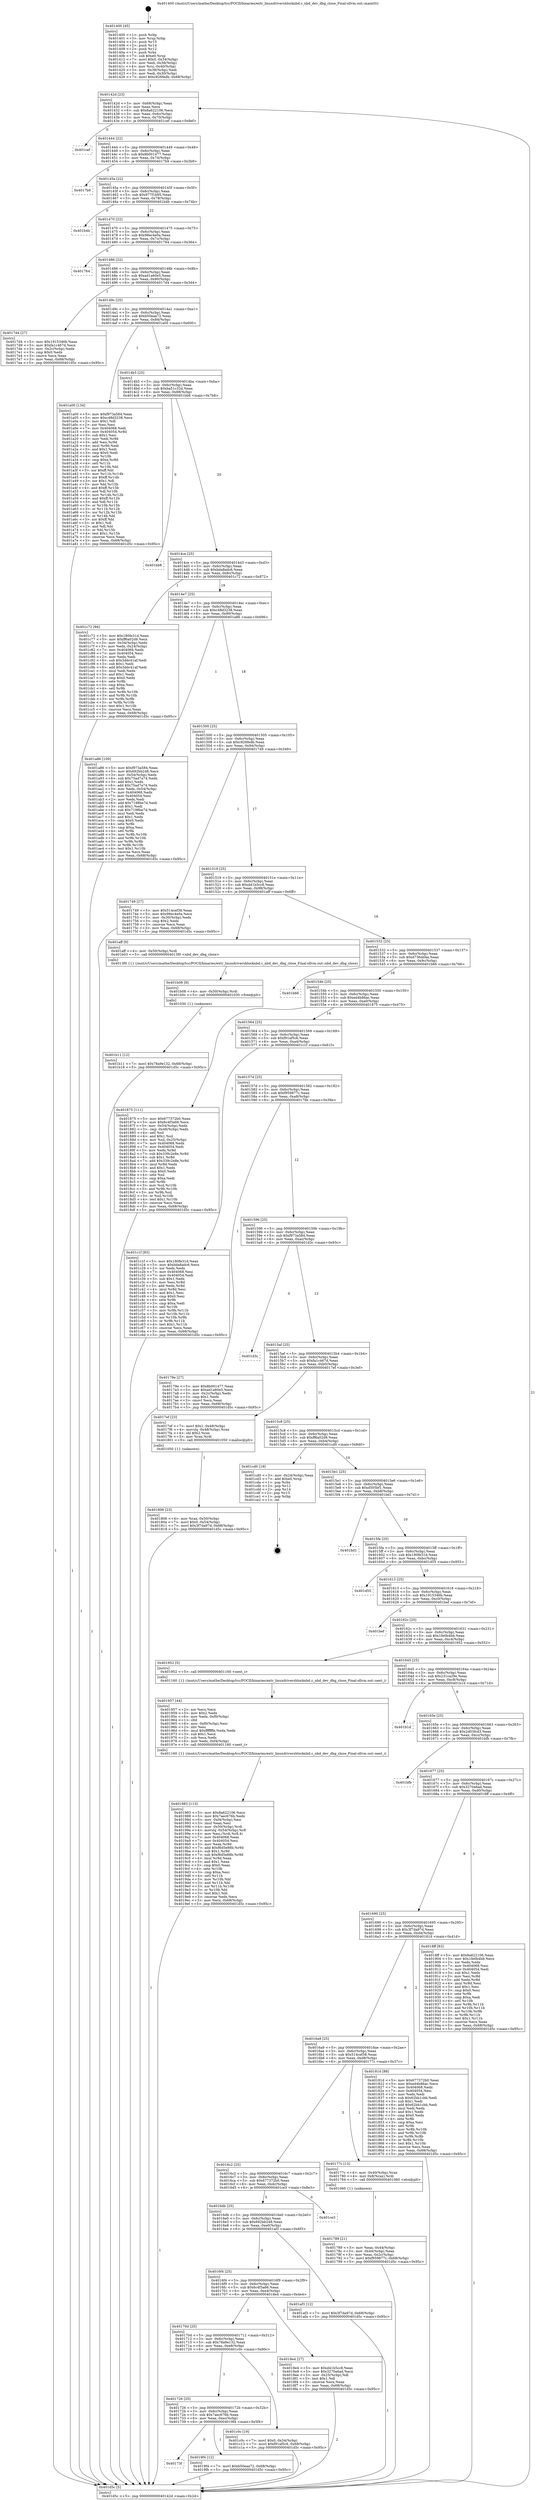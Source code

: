 digraph "0x401400" {
  label = "0x401400 (/mnt/c/Users/mathe/Desktop/tcc/POCII/binaries/extr_linuxdriversblocknbd.c_nbd_dev_dbg_close_Final-ollvm.out::main(0))"
  labelloc = "t"
  node[shape=record]

  Entry [label="",width=0.3,height=0.3,shape=circle,fillcolor=black,style=filled]
  "0x40142d" [label="{
     0x40142d [23]\l
     | [instrs]\l
     &nbsp;&nbsp;0x40142d \<+3\>: mov -0x68(%rbp),%eax\l
     &nbsp;&nbsp;0x401430 \<+2\>: mov %eax,%ecx\l
     &nbsp;&nbsp;0x401432 \<+6\>: sub $0x8a622106,%ecx\l
     &nbsp;&nbsp;0x401438 \<+3\>: mov %eax,-0x6c(%rbp)\l
     &nbsp;&nbsp;0x40143b \<+3\>: mov %ecx,-0x70(%rbp)\l
     &nbsp;&nbsp;0x40143e \<+6\>: je 0000000000401cef \<main+0x8ef\>\l
  }"]
  "0x401cef" [label="{
     0x401cef\l
  }", style=dashed]
  "0x401444" [label="{
     0x401444 [22]\l
     | [instrs]\l
     &nbsp;&nbsp;0x401444 \<+5\>: jmp 0000000000401449 \<main+0x49\>\l
     &nbsp;&nbsp;0x401449 \<+3\>: mov -0x6c(%rbp),%eax\l
     &nbsp;&nbsp;0x40144c \<+5\>: sub $0x8b001477,%eax\l
     &nbsp;&nbsp;0x401451 \<+3\>: mov %eax,-0x74(%rbp)\l
     &nbsp;&nbsp;0x401454 \<+6\>: je 00000000004017b9 \<main+0x3b9\>\l
  }"]
  Exit [label="",width=0.3,height=0.3,shape=circle,fillcolor=black,style=filled,peripheries=2]
  "0x4017b9" [label="{
     0x4017b9\l
  }", style=dashed]
  "0x40145a" [label="{
     0x40145a [22]\l
     | [instrs]\l
     &nbsp;&nbsp;0x40145a \<+5\>: jmp 000000000040145f \<main+0x5f\>\l
     &nbsp;&nbsp;0x40145f \<+3\>: mov -0x6c(%rbp),%eax\l
     &nbsp;&nbsp;0x401462 \<+5\>: sub $0x977f1b95,%eax\l
     &nbsp;&nbsp;0x401467 \<+3\>: mov %eax,-0x78(%rbp)\l
     &nbsp;&nbsp;0x40146a \<+6\>: je 0000000000401b4b \<main+0x74b\>\l
  }"]
  "0x401b11" [label="{
     0x401b11 [12]\l
     | [instrs]\l
     &nbsp;&nbsp;0x401b11 \<+7\>: movl $0x78a9e132,-0x68(%rbp)\l
     &nbsp;&nbsp;0x401b18 \<+5\>: jmp 0000000000401d5c \<main+0x95c\>\l
  }"]
  "0x401b4b" [label="{
     0x401b4b\l
  }", style=dashed]
  "0x401470" [label="{
     0x401470 [22]\l
     | [instrs]\l
     &nbsp;&nbsp;0x401470 \<+5\>: jmp 0000000000401475 \<main+0x75\>\l
     &nbsp;&nbsp;0x401475 \<+3\>: mov -0x6c(%rbp),%eax\l
     &nbsp;&nbsp;0x401478 \<+5\>: sub $0x98ec4e0a,%eax\l
     &nbsp;&nbsp;0x40147d \<+3\>: mov %eax,-0x7c(%rbp)\l
     &nbsp;&nbsp;0x401480 \<+6\>: je 0000000000401764 \<main+0x364\>\l
  }"]
  "0x401b08" [label="{
     0x401b08 [9]\l
     | [instrs]\l
     &nbsp;&nbsp;0x401b08 \<+4\>: mov -0x50(%rbp),%rdi\l
     &nbsp;&nbsp;0x401b0c \<+5\>: call 0000000000401030 \<free@plt\>\l
     | [calls]\l
     &nbsp;&nbsp;0x401030 \{1\} (unknown)\l
  }"]
  "0x401764" [label="{
     0x401764\l
  }", style=dashed]
  "0x401486" [label="{
     0x401486 [22]\l
     | [instrs]\l
     &nbsp;&nbsp;0x401486 \<+5\>: jmp 000000000040148b \<main+0x8b\>\l
     &nbsp;&nbsp;0x40148b \<+3\>: mov -0x6c(%rbp),%eax\l
     &nbsp;&nbsp;0x40148e \<+5\>: sub $0xad1a60e5,%eax\l
     &nbsp;&nbsp;0x401493 \<+3\>: mov %eax,-0x80(%rbp)\l
     &nbsp;&nbsp;0x401496 \<+6\>: je 00000000004017d4 \<main+0x3d4\>\l
  }"]
  "0x40173f" [label="{
     0x40173f\l
  }", style=dashed]
  "0x4017d4" [label="{
     0x4017d4 [27]\l
     | [instrs]\l
     &nbsp;&nbsp;0x4017d4 \<+5\>: mov $0x1915346b,%eax\l
     &nbsp;&nbsp;0x4017d9 \<+5\>: mov $0xfa1c467d,%ecx\l
     &nbsp;&nbsp;0x4017de \<+3\>: mov -0x2c(%rbp),%edx\l
     &nbsp;&nbsp;0x4017e1 \<+3\>: cmp $0x0,%edx\l
     &nbsp;&nbsp;0x4017e4 \<+3\>: cmove %ecx,%eax\l
     &nbsp;&nbsp;0x4017e7 \<+3\>: mov %eax,-0x68(%rbp)\l
     &nbsp;&nbsp;0x4017ea \<+5\>: jmp 0000000000401d5c \<main+0x95c\>\l
  }"]
  "0x40149c" [label="{
     0x40149c [25]\l
     | [instrs]\l
     &nbsp;&nbsp;0x40149c \<+5\>: jmp 00000000004014a1 \<main+0xa1\>\l
     &nbsp;&nbsp;0x4014a1 \<+3\>: mov -0x6c(%rbp),%eax\l
     &nbsp;&nbsp;0x4014a4 \<+5\>: sub $0xb50eaa72,%eax\l
     &nbsp;&nbsp;0x4014a9 \<+6\>: mov %eax,-0x84(%rbp)\l
     &nbsp;&nbsp;0x4014af \<+6\>: je 0000000000401a00 \<main+0x600\>\l
  }"]
  "0x4019f4" [label="{
     0x4019f4 [12]\l
     | [instrs]\l
     &nbsp;&nbsp;0x4019f4 \<+7\>: movl $0xb50eaa72,-0x68(%rbp)\l
     &nbsp;&nbsp;0x4019fb \<+5\>: jmp 0000000000401d5c \<main+0x95c\>\l
  }"]
  "0x401a00" [label="{
     0x401a00 [134]\l
     | [instrs]\l
     &nbsp;&nbsp;0x401a00 \<+5\>: mov $0xf973a584,%eax\l
     &nbsp;&nbsp;0x401a05 \<+5\>: mov $0xc48d3238,%ecx\l
     &nbsp;&nbsp;0x401a0a \<+2\>: mov $0x1,%dl\l
     &nbsp;&nbsp;0x401a0c \<+2\>: xor %esi,%esi\l
     &nbsp;&nbsp;0x401a0e \<+7\>: mov 0x404068,%edi\l
     &nbsp;&nbsp;0x401a15 \<+8\>: mov 0x404054,%r8d\l
     &nbsp;&nbsp;0x401a1d \<+3\>: sub $0x1,%esi\l
     &nbsp;&nbsp;0x401a20 \<+3\>: mov %edi,%r9d\l
     &nbsp;&nbsp;0x401a23 \<+3\>: add %esi,%r9d\l
     &nbsp;&nbsp;0x401a26 \<+4\>: imul %r9d,%edi\l
     &nbsp;&nbsp;0x401a2a \<+3\>: and $0x1,%edi\l
     &nbsp;&nbsp;0x401a2d \<+3\>: cmp $0x0,%edi\l
     &nbsp;&nbsp;0x401a30 \<+4\>: sete %r10b\l
     &nbsp;&nbsp;0x401a34 \<+4\>: cmp $0xa,%r8d\l
     &nbsp;&nbsp;0x401a38 \<+4\>: setl %r11b\l
     &nbsp;&nbsp;0x401a3c \<+3\>: mov %r10b,%bl\l
     &nbsp;&nbsp;0x401a3f \<+3\>: xor $0xff,%bl\l
     &nbsp;&nbsp;0x401a42 \<+3\>: mov %r11b,%r14b\l
     &nbsp;&nbsp;0x401a45 \<+4\>: xor $0xff,%r14b\l
     &nbsp;&nbsp;0x401a49 \<+3\>: xor $0x1,%dl\l
     &nbsp;&nbsp;0x401a4c \<+3\>: mov %bl,%r15b\l
     &nbsp;&nbsp;0x401a4f \<+4\>: and $0xff,%r15b\l
     &nbsp;&nbsp;0x401a53 \<+3\>: and %dl,%r10b\l
     &nbsp;&nbsp;0x401a56 \<+3\>: mov %r14b,%r12b\l
     &nbsp;&nbsp;0x401a59 \<+4\>: and $0xff,%r12b\l
     &nbsp;&nbsp;0x401a5d \<+3\>: and %dl,%r11b\l
     &nbsp;&nbsp;0x401a60 \<+3\>: or %r10b,%r15b\l
     &nbsp;&nbsp;0x401a63 \<+3\>: or %r11b,%r12b\l
     &nbsp;&nbsp;0x401a66 \<+3\>: xor %r12b,%r15b\l
     &nbsp;&nbsp;0x401a69 \<+3\>: or %r14b,%bl\l
     &nbsp;&nbsp;0x401a6c \<+3\>: xor $0xff,%bl\l
     &nbsp;&nbsp;0x401a6f \<+3\>: or $0x1,%dl\l
     &nbsp;&nbsp;0x401a72 \<+2\>: and %dl,%bl\l
     &nbsp;&nbsp;0x401a74 \<+3\>: or %bl,%r15b\l
     &nbsp;&nbsp;0x401a77 \<+4\>: test $0x1,%r15b\l
     &nbsp;&nbsp;0x401a7b \<+3\>: cmovne %ecx,%eax\l
     &nbsp;&nbsp;0x401a7e \<+3\>: mov %eax,-0x68(%rbp)\l
     &nbsp;&nbsp;0x401a81 \<+5\>: jmp 0000000000401d5c \<main+0x95c\>\l
  }"]
  "0x4014b5" [label="{
     0x4014b5 [25]\l
     | [instrs]\l
     &nbsp;&nbsp;0x4014b5 \<+5\>: jmp 00000000004014ba \<main+0xba\>\l
     &nbsp;&nbsp;0x4014ba \<+3\>: mov -0x6c(%rbp),%eax\l
     &nbsp;&nbsp;0x4014bd \<+5\>: sub $0xba51c32d,%eax\l
     &nbsp;&nbsp;0x4014c2 \<+6\>: mov %eax,-0x88(%rbp)\l
     &nbsp;&nbsp;0x4014c8 \<+6\>: je 0000000000401bb8 \<main+0x7b8\>\l
  }"]
  "0x401726" [label="{
     0x401726 [25]\l
     | [instrs]\l
     &nbsp;&nbsp;0x401726 \<+5\>: jmp 000000000040172b \<main+0x32b\>\l
     &nbsp;&nbsp;0x40172b \<+3\>: mov -0x6c(%rbp),%eax\l
     &nbsp;&nbsp;0x40172e \<+5\>: sub $0x7aec676b,%eax\l
     &nbsp;&nbsp;0x401733 \<+6\>: mov %eax,-0xec(%rbp)\l
     &nbsp;&nbsp;0x401739 \<+6\>: je 00000000004019f4 \<main+0x5f4\>\l
  }"]
  "0x401bb8" [label="{
     0x401bb8\l
  }", style=dashed]
  "0x4014ce" [label="{
     0x4014ce [25]\l
     | [instrs]\l
     &nbsp;&nbsp;0x4014ce \<+5\>: jmp 00000000004014d3 \<main+0xd3\>\l
     &nbsp;&nbsp;0x4014d3 \<+3\>: mov -0x6c(%rbp),%eax\l
     &nbsp;&nbsp;0x4014d6 \<+5\>: sub $0xbda8adc6,%eax\l
     &nbsp;&nbsp;0x4014db \<+6\>: mov %eax,-0x8c(%rbp)\l
     &nbsp;&nbsp;0x4014e1 \<+6\>: je 0000000000401c72 \<main+0x872\>\l
  }"]
  "0x401c0c" [label="{
     0x401c0c [19]\l
     | [instrs]\l
     &nbsp;&nbsp;0x401c0c \<+7\>: movl $0x0,-0x34(%rbp)\l
     &nbsp;&nbsp;0x401c13 \<+7\>: movl $0xf91af5c6,-0x68(%rbp)\l
     &nbsp;&nbsp;0x401c1a \<+5\>: jmp 0000000000401d5c \<main+0x95c\>\l
  }"]
  "0x401c72" [label="{
     0x401c72 [94]\l
     | [instrs]\l
     &nbsp;&nbsp;0x401c72 \<+5\>: mov $0x180fe31d,%eax\l
     &nbsp;&nbsp;0x401c77 \<+5\>: mov $0xff6a02d9,%ecx\l
     &nbsp;&nbsp;0x401c7c \<+3\>: mov -0x34(%rbp),%edx\l
     &nbsp;&nbsp;0x401c7f \<+3\>: mov %edx,-0x24(%rbp)\l
     &nbsp;&nbsp;0x401c82 \<+7\>: mov 0x404068,%edx\l
     &nbsp;&nbsp;0x401c89 \<+7\>: mov 0x404054,%esi\l
     &nbsp;&nbsp;0x401c90 \<+2\>: mov %edx,%edi\l
     &nbsp;&nbsp;0x401c92 \<+6\>: sub $0x3ddc41af,%edi\l
     &nbsp;&nbsp;0x401c98 \<+3\>: sub $0x1,%edi\l
     &nbsp;&nbsp;0x401c9b \<+6\>: add $0x3ddc41af,%edi\l
     &nbsp;&nbsp;0x401ca1 \<+3\>: imul %edi,%edx\l
     &nbsp;&nbsp;0x401ca4 \<+3\>: and $0x1,%edx\l
     &nbsp;&nbsp;0x401ca7 \<+3\>: cmp $0x0,%edx\l
     &nbsp;&nbsp;0x401caa \<+4\>: sete %r8b\l
     &nbsp;&nbsp;0x401cae \<+3\>: cmp $0xa,%esi\l
     &nbsp;&nbsp;0x401cb1 \<+4\>: setl %r9b\l
     &nbsp;&nbsp;0x401cb5 \<+3\>: mov %r8b,%r10b\l
     &nbsp;&nbsp;0x401cb8 \<+3\>: and %r9b,%r10b\l
     &nbsp;&nbsp;0x401cbb \<+3\>: xor %r9b,%r8b\l
     &nbsp;&nbsp;0x401cbe \<+3\>: or %r8b,%r10b\l
     &nbsp;&nbsp;0x401cc1 \<+4\>: test $0x1,%r10b\l
     &nbsp;&nbsp;0x401cc5 \<+3\>: cmovne %ecx,%eax\l
     &nbsp;&nbsp;0x401cc8 \<+3\>: mov %eax,-0x68(%rbp)\l
     &nbsp;&nbsp;0x401ccb \<+5\>: jmp 0000000000401d5c \<main+0x95c\>\l
  }"]
  "0x4014e7" [label="{
     0x4014e7 [25]\l
     | [instrs]\l
     &nbsp;&nbsp;0x4014e7 \<+5\>: jmp 00000000004014ec \<main+0xec\>\l
     &nbsp;&nbsp;0x4014ec \<+3\>: mov -0x6c(%rbp),%eax\l
     &nbsp;&nbsp;0x4014ef \<+5\>: sub $0xc48d3238,%eax\l
     &nbsp;&nbsp;0x4014f4 \<+6\>: mov %eax,-0x90(%rbp)\l
     &nbsp;&nbsp;0x4014fa \<+6\>: je 0000000000401a86 \<main+0x686\>\l
  }"]
  "0x401983" [label="{
     0x401983 [113]\l
     | [instrs]\l
     &nbsp;&nbsp;0x401983 \<+5\>: mov $0x8a622106,%ecx\l
     &nbsp;&nbsp;0x401988 \<+5\>: mov $0x7aec676b,%edx\l
     &nbsp;&nbsp;0x40198d \<+6\>: mov -0xf4(%rbp),%esi\l
     &nbsp;&nbsp;0x401993 \<+3\>: imul %eax,%esi\l
     &nbsp;&nbsp;0x401996 \<+4\>: mov -0x50(%rbp),%rdi\l
     &nbsp;&nbsp;0x40199a \<+4\>: movslq -0x54(%rbp),%r8\l
     &nbsp;&nbsp;0x40199e \<+4\>: mov %esi,(%rdi,%r8,4)\l
     &nbsp;&nbsp;0x4019a2 \<+7\>: mov 0x404068,%eax\l
     &nbsp;&nbsp;0x4019a9 \<+7\>: mov 0x404054,%esi\l
     &nbsp;&nbsp;0x4019b0 \<+3\>: mov %eax,%r9d\l
     &nbsp;&nbsp;0x4019b3 \<+7\>: add $0xf6d5e88b,%r9d\l
     &nbsp;&nbsp;0x4019ba \<+4\>: sub $0x1,%r9d\l
     &nbsp;&nbsp;0x4019be \<+7\>: sub $0xf6d5e88b,%r9d\l
     &nbsp;&nbsp;0x4019c5 \<+4\>: imul %r9d,%eax\l
     &nbsp;&nbsp;0x4019c9 \<+3\>: and $0x1,%eax\l
     &nbsp;&nbsp;0x4019cc \<+3\>: cmp $0x0,%eax\l
     &nbsp;&nbsp;0x4019cf \<+4\>: sete %r10b\l
     &nbsp;&nbsp;0x4019d3 \<+3\>: cmp $0xa,%esi\l
     &nbsp;&nbsp;0x4019d6 \<+4\>: setl %r11b\l
     &nbsp;&nbsp;0x4019da \<+3\>: mov %r10b,%bl\l
     &nbsp;&nbsp;0x4019dd \<+3\>: and %r11b,%bl\l
     &nbsp;&nbsp;0x4019e0 \<+3\>: xor %r11b,%r10b\l
     &nbsp;&nbsp;0x4019e3 \<+3\>: or %r10b,%bl\l
     &nbsp;&nbsp;0x4019e6 \<+3\>: test $0x1,%bl\l
     &nbsp;&nbsp;0x4019e9 \<+3\>: cmovne %edx,%ecx\l
     &nbsp;&nbsp;0x4019ec \<+3\>: mov %ecx,-0x68(%rbp)\l
     &nbsp;&nbsp;0x4019ef \<+5\>: jmp 0000000000401d5c \<main+0x95c\>\l
  }"]
  "0x401a86" [label="{
     0x401a86 [109]\l
     | [instrs]\l
     &nbsp;&nbsp;0x401a86 \<+5\>: mov $0xf973a584,%eax\l
     &nbsp;&nbsp;0x401a8b \<+5\>: mov $0x692bb248,%ecx\l
     &nbsp;&nbsp;0x401a90 \<+3\>: mov -0x54(%rbp),%edx\l
     &nbsp;&nbsp;0x401a93 \<+6\>: sub $0x75ad7a74,%edx\l
     &nbsp;&nbsp;0x401a99 \<+3\>: add $0x1,%edx\l
     &nbsp;&nbsp;0x401a9c \<+6\>: add $0x75ad7a74,%edx\l
     &nbsp;&nbsp;0x401aa2 \<+3\>: mov %edx,-0x54(%rbp)\l
     &nbsp;&nbsp;0x401aa5 \<+7\>: mov 0x404068,%edx\l
     &nbsp;&nbsp;0x401aac \<+7\>: mov 0x404054,%esi\l
     &nbsp;&nbsp;0x401ab3 \<+2\>: mov %edx,%edi\l
     &nbsp;&nbsp;0x401ab5 \<+6\>: add $0x7198be7d,%edi\l
     &nbsp;&nbsp;0x401abb \<+3\>: sub $0x1,%edi\l
     &nbsp;&nbsp;0x401abe \<+6\>: sub $0x7198be7d,%edi\l
     &nbsp;&nbsp;0x401ac4 \<+3\>: imul %edi,%edx\l
     &nbsp;&nbsp;0x401ac7 \<+3\>: and $0x1,%edx\l
     &nbsp;&nbsp;0x401aca \<+3\>: cmp $0x0,%edx\l
     &nbsp;&nbsp;0x401acd \<+4\>: sete %r8b\l
     &nbsp;&nbsp;0x401ad1 \<+3\>: cmp $0xa,%esi\l
     &nbsp;&nbsp;0x401ad4 \<+4\>: setl %r9b\l
     &nbsp;&nbsp;0x401ad8 \<+3\>: mov %r8b,%r10b\l
     &nbsp;&nbsp;0x401adb \<+3\>: and %r9b,%r10b\l
     &nbsp;&nbsp;0x401ade \<+3\>: xor %r9b,%r8b\l
     &nbsp;&nbsp;0x401ae1 \<+3\>: or %r8b,%r10b\l
     &nbsp;&nbsp;0x401ae4 \<+4\>: test $0x1,%r10b\l
     &nbsp;&nbsp;0x401ae8 \<+3\>: cmovne %ecx,%eax\l
     &nbsp;&nbsp;0x401aeb \<+3\>: mov %eax,-0x68(%rbp)\l
     &nbsp;&nbsp;0x401aee \<+5\>: jmp 0000000000401d5c \<main+0x95c\>\l
  }"]
  "0x401500" [label="{
     0x401500 [25]\l
     | [instrs]\l
     &nbsp;&nbsp;0x401500 \<+5\>: jmp 0000000000401505 \<main+0x105\>\l
     &nbsp;&nbsp;0x401505 \<+3\>: mov -0x6c(%rbp),%eax\l
     &nbsp;&nbsp;0x401508 \<+5\>: sub $0xc826fedb,%eax\l
     &nbsp;&nbsp;0x40150d \<+6\>: mov %eax,-0x94(%rbp)\l
     &nbsp;&nbsp;0x401513 \<+6\>: je 0000000000401749 \<main+0x349\>\l
  }"]
  "0x401957" [label="{
     0x401957 [44]\l
     | [instrs]\l
     &nbsp;&nbsp;0x401957 \<+2\>: xor %ecx,%ecx\l
     &nbsp;&nbsp;0x401959 \<+5\>: mov $0x2,%edx\l
     &nbsp;&nbsp;0x40195e \<+6\>: mov %edx,-0xf0(%rbp)\l
     &nbsp;&nbsp;0x401964 \<+1\>: cltd\l
     &nbsp;&nbsp;0x401965 \<+6\>: mov -0xf0(%rbp),%esi\l
     &nbsp;&nbsp;0x40196b \<+2\>: idiv %esi\l
     &nbsp;&nbsp;0x40196d \<+6\>: imul $0xfffffffe,%edx,%edx\l
     &nbsp;&nbsp;0x401973 \<+3\>: sub $0x1,%ecx\l
     &nbsp;&nbsp;0x401976 \<+2\>: sub %ecx,%edx\l
     &nbsp;&nbsp;0x401978 \<+6\>: mov %edx,-0xf4(%rbp)\l
     &nbsp;&nbsp;0x40197e \<+5\>: call 0000000000401160 \<next_i\>\l
     | [calls]\l
     &nbsp;&nbsp;0x401160 \{1\} (/mnt/c/Users/mathe/Desktop/tcc/POCII/binaries/extr_linuxdriversblocknbd.c_nbd_dev_dbg_close_Final-ollvm.out::next_i)\l
  }"]
  "0x401749" [label="{
     0x401749 [27]\l
     | [instrs]\l
     &nbsp;&nbsp;0x401749 \<+5\>: mov $0x514cef38,%eax\l
     &nbsp;&nbsp;0x40174e \<+5\>: mov $0x98ec4e0a,%ecx\l
     &nbsp;&nbsp;0x401753 \<+3\>: mov -0x30(%rbp),%edx\l
     &nbsp;&nbsp;0x401756 \<+3\>: cmp $0x2,%edx\l
     &nbsp;&nbsp;0x401759 \<+3\>: cmovne %ecx,%eax\l
     &nbsp;&nbsp;0x40175c \<+3\>: mov %eax,-0x68(%rbp)\l
     &nbsp;&nbsp;0x40175f \<+5\>: jmp 0000000000401d5c \<main+0x95c\>\l
  }"]
  "0x401519" [label="{
     0x401519 [25]\l
     | [instrs]\l
     &nbsp;&nbsp;0x401519 \<+5\>: jmp 000000000040151e \<main+0x11e\>\l
     &nbsp;&nbsp;0x40151e \<+3\>: mov -0x6c(%rbp),%eax\l
     &nbsp;&nbsp;0x401521 \<+5\>: sub $0xd41b5cc8,%eax\l
     &nbsp;&nbsp;0x401526 \<+6\>: mov %eax,-0x98(%rbp)\l
     &nbsp;&nbsp;0x40152c \<+6\>: je 0000000000401aff \<main+0x6ff\>\l
  }"]
  "0x401d5c" [label="{
     0x401d5c [5]\l
     | [instrs]\l
     &nbsp;&nbsp;0x401d5c \<+5\>: jmp 000000000040142d \<main+0x2d\>\l
  }"]
  "0x401400" [label="{
     0x401400 [45]\l
     | [instrs]\l
     &nbsp;&nbsp;0x401400 \<+1\>: push %rbp\l
     &nbsp;&nbsp;0x401401 \<+3\>: mov %rsp,%rbp\l
     &nbsp;&nbsp;0x401404 \<+2\>: push %r15\l
     &nbsp;&nbsp;0x401406 \<+2\>: push %r14\l
     &nbsp;&nbsp;0x401408 \<+2\>: push %r12\l
     &nbsp;&nbsp;0x40140a \<+1\>: push %rbx\l
     &nbsp;&nbsp;0x40140b \<+7\>: sub $0xe0,%rsp\l
     &nbsp;&nbsp;0x401412 \<+7\>: movl $0x0,-0x34(%rbp)\l
     &nbsp;&nbsp;0x401419 \<+3\>: mov %edi,-0x38(%rbp)\l
     &nbsp;&nbsp;0x40141c \<+4\>: mov %rsi,-0x40(%rbp)\l
     &nbsp;&nbsp;0x401420 \<+3\>: mov -0x38(%rbp),%edi\l
     &nbsp;&nbsp;0x401423 \<+3\>: mov %edi,-0x30(%rbp)\l
     &nbsp;&nbsp;0x401426 \<+7\>: movl $0xc826fedb,-0x68(%rbp)\l
  }"]
  "0x40170d" [label="{
     0x40170d [25]\l
     | [instrs]\l
     &nbsp;&nbsp;0x40170d \<+5\>: jmp 0000000000401712 \<main+0x312\>\l
     &nbsp;&nbsp;0x401712 \<+3\>: mov -0x6c(%rbp),%eax\l
     &nbsp;&nbsp;0x401715 \<+5\>: sub $0x78a9e132,%eax\l
     &nbsp;&nbsp;0x40171a \<+6\>: mov %eax,-0xe8(%rbp)\l
     &nbsp;&nbsp;0x401720 \<+6\>: je 0000000000401c0c \<main+0x80c\>\l
  }"]
  "0x401aff" [label="{
     0x401aff [9]\l
     | [instrs]\l
     &nbsp;&nbsp;0x401aff \<+4\>: mov -0x50(%rbp),%rdi\l
     &nbsp;&nbsp;0x401b03 \<+5\>: call 00000000004013f0 \<nbd_dev_dbg_close\>\l
     | [calls]\l
     &nbsp;&nbsp;0x4013f0 \{1\} (/mnt/c/Users/mathe/Desktop/tcc/POCII/binaries/extr_linuxdriversblocknbd.c_nbd_dev_dbg_close_Final-ollvm.out::nbd_dev_dbg_close)\l
  }"]
  "0x401532" [label="{
     0x401532 [25]\l
     | [instrs]\l
     &nbsp;&nbsp;0x401532 \<+5\>: jmp 0000000000401537 \<main+0x137\>\l
     &nbsp;&nbsp;0x401537 \<+3\>: mov -0x6c(%rbp),%eax\l
     &nbsp;&nbsp;0x40153a \<+5\>: sub $0xd736dd4a,%eax\l
     &nbsp;&nbsp;0x40153f \<+6\>: mov %eax,-0x9c(%rbp)\l
     &nbsp;&nbsp;0x401545 \<+6\>: je 0000000000401b66 \<main+0x766\>\l
  }"]
  "0x4018e4" [label="{
     0x4018e4 [27]\l
     | [instrs]\l
     &nbsp;&nbsp;0x4018e4 \<+5\>: mov $0xd41b5cc8,%eax\l
     &nbsp;&nbsp;0x4018e9 \<+5\>: mov $0x3270a6ad,%ecx\l
     &nbsp;&nbsp;0x4018ee \<+3\>: mov -0x25(%rbp),%dl\l
     &nbsp;&nbsp;0x4018f1 \<+3\>: test $0x1,%dl\l
     &nbsp;&nbsp;0x4018f4 \<+3\>: cmovne %ecx,%eax\l
     &nbsp;&nbsp;0x4018f7 \<+3\>: mov %eax,-0x68(%rbp)\l
     &nbsp;&nbsp;0x4018fa \<+5\>: jmp 0000000000401d5c \<main+0x95c\>\l
  }"]
  "0x401b66" [label="{
     0x401b66\l
  }", style=dashed]
  "0x40154b" [label="{
     0x40154b [25]\l
     | [instrs]\l
     &nbsp;&nbsp;0x40154b \<+5\>: jmp 0000000000401550 \<main+0x150\>\l
     &nbsp;&nbsp;0x401550 \<+3\>: mov -0x6c(%rbp),%eax\l
     &nbsp;&nbsp;0x401553 \<+5\>: sub $0xed4b86ac,%eax\l
     &nbsp;&nbsp;0x401558 \<+6\>: mov %eax,-0xa0(%rbp)\l
     &nbsp;&nbsp;0x40155e \<+6\>: je 0000000000401875 \<main+0x475\>\l
  }"]
  "0x4016f4" [label="{
     0x4016f4 [25]\l
     | [instrs]\l
     &nbsp;&nbsp;0x4016f4 \<+5\>: jmp 00000000004016f9 \<main+0x2f9\>\l
     &nbsp;&nbsp;0x4016f9 \<+3\>: mov -0x6c(%rbp),%eax\l
     &nbsp;&nbsp;0x4016fc \<+5\>: sub $0x6c4f3a66,%eax\l
     &nbsp;&nbsp;0x401701 \<+6\>: mov %eax,-0xe4(%rbp)\l
     &nbsp;&nbsp;0x401707 \<+6\>: je 00000000004018e4 \<main+0x4e4\>\l
  }"]
  "0x401875" [label="{
     0x401875 [111]\l
     | [instrs]\l
     &nbsp;&nbsp;0x401875 \<+5\>: mov $0x677372b0,%eax\l
     &nbsp;&nbsp;0x40187a \<+5\>: mov $0x6c4f3a66,%ecx\l
     &nbsp;&nbsp;0x40187f \<+3\>: mov -0x54(%rbp),%edx\l
     &nbsp;&nbsp;0x401882 \<+3\>: cmp -0x48(%rbp),%edx\l
     &nbsp;&nbsp;0x401885 \<+4\>: setl %sil\l
     &nbsp;&nbsp;0x401889 \<+4\>: and $0x1,%sil\l
     &nbsp;&nbsp;0x40188d \<+4\>: mov %sil,-0x25(%rbp)\l
     &nbsp;&nbsp;0x401891 \<+7\>: mov 0x404068,%edx\l
     &nbsp;&nbsp;0x401898 \<+7\>: mov 0x404054,%edi\l
     &nbsp;&nbsp;0x40189f \<+3\>: mov %edx,%r8d\l
     &nbsp;&nbsp;0x4018a2 \<+7\>: sub $0x339c2e8e,%r8d\l
     &nbsp;&nbsp;0x4018a9 \<+4\>: sub $0x1,%r8d\l
     &nbsp;&nbsp;0x4018ad \<+7\>: add $0x339c2e8e,%r8d\l
     &nbsp;&nbsp;0x4018b4 \<+4\>: imul %r8d,%edx\l
     &nbsp;&nbsp;0x4018b8 \<+3\>: and $0x1,%edx\l
     &nbsp;&nbsp;0x4018bb \<+3\>: cmp $0x0,%edx\l
     &nbsp;&nbsp;0x4018be \<+4\>: sete %sil\l
     &nbsp;&nbsp;0x4018c2 \<+3\>: cmp $0xa,%edi\l
     &nbsp;&nbsp;0x4018c5 \<+4\>: setl %r9b\l
     &nbsp;&nbsp;0x4018c9 \<+3\>: mov %sil,%r10b\l
     &nbsp;&nbsp;0x4018cc \<+3\>: and %r9b,%r10b\l
     &nbsp;&nbsp;0x4018cf \<+3\>: xor %r9b,%sil\l
     &nbsp;&nbsp;0x4018d2 \<+3\>: or %sil,%r10b\l
     &nbsp;&nbsp;0x4018d5 \<+4\>: test $0x1,%r10b\l
     &nbsp;&nbsp;0x4018d9 \<+3\>: cmovne %ecx,%eax\l
     &nbsp;&nbsp;0x4018dc \<+3\>: mov %eax,-0x68(%rbp)\l
     &nbsp;&nbsp;0x4018df \<+5\>: jmp 0000000000401d5c \<main+0x95c\>\l
  }"]
  "0x401564" [label="{
     0x401564 [25]\l
     | [instrs]\l
     &nbsp;&nbsp;0x401564 \<+5\>: jmp 0000000000401569 \<main+0x169\>\l
     &nbsp;&nbsp;0x401569 \<+3\>: mov -0x6c(%rbp),%eax\l
     &nbsp;&nbsp;0x40156c \<+5\>: sub $0xf91af5c6,%eax\l
     &nbsp;&nbsp;0x401571 \<+6\>: mov %eax,-0xa4(%rbp)\l
     &nbsp;&nbsp;0x401577 \<+6\>: je 0000000000401c1f \<main+0x81f\>\l
  }"]
  "0x401af3" [label="{
     0x401af3 [12]\l
     | [instrs]\l
     &nbsp;&nbsp;0x401af3 \<+7\>: movl $0x3f7da97d,-0x68(%rbp)\l
     &nbsp;&nbsp;0x401afa \<+5\>: jmp 0000000000401d5c \<main+0x95c\>\l
  }"]
  "0x401c1f" [label="{
     0x401c1f [83]\l
     | [instrs]\l
     &nbsp;&nbsp;0x401c1f \<+5\>: mov $0x180fe31d,%eax\l
     &nbsp;&nbsp;0x401c24 \<+5\>: mov $0xbda8adc6,%ecx\l
     &nbsp;&nbsp;0x401c29 \<+2\>: xor %edx,%edx\l
     &nbsp;&nbsp;0x401c2b \<+7\>: mov 0x404068,%esi\l
     &nbsp;&nbsp;0x401c32 \<+7\>: mov 0x404054,%edi\l
     &nbsp;&nbsp;0x401c39 \<+3\>: sub $0x1,%edx\l
     &nbsp;&nbsp;0x401c3c \<+3\>: mov %esi,%r8d\l
     &nbsp;&nbsp;0x401c3f \<+3\>: add %edx,%r8d\l
     &nbsp;&nbsp;0x401c42 \<+4\>: imul %r8d,%esi\l
     &nbsp;&nbsp;0x401c46 \<+3\>: and $0x1,%esi\l
     &nbsp;&nbsp;0x401c49 \<+3\>: cmp $0x0,%esi\l
     &nbsp;&nbsp;0x401c4c \<+4\>: sete %r9b\l
     &nbsp;&nbsp;0x401c50 \<+3\>: cmp $0xa,%edi\l
     &nbsp;&nbsp;0x401c53 \<+4\>: setl %r10b\l
     &nbsp;&nbsp;0x401c57 \<+3\>: mov %r9b,%r11b\l
     &nbsp;&nbsp;0x401c5a \<+3\>: and %r10b,%r11b\l
     &nbsp;&nbsp;0x401c5d \<+3\>: xor %r10b,%r9b\l
     &nbsp;&nbsp;0x401c60 \<+3\>: or %r9b,%r11b\l
     &nbsp;&nbsp;0x401c63 \<+4\>: test $0x1,%r11b\l
     &nbsp;&nbsp;0x401c67 \<+3\>: cmovne %ecx,%eax\l
     &nbsp;&nbsp;0x401c6a \<+3\>: mov %eax,-0x68(%rbp)\l
     &nbsp;&nbsp;0x401c6d \<+5\>: jmp 0000000000401d5c \<main+0x95c\>\l
  }"]
  "0x40157d" [label="{
     0x40157d [25]\l
     | [instrs]\l
     &nbsp;&nbsp;0x40157d \<+5\>: jmp 0000000000401582 \<main+0x182\>\l
     &nbsp;&nbsp;0x401582 \<+3\>: mov -0x6c(%rbp),%eax\l
     &nbsp;&nbsp;0x401585 \<+5\>: sub $0xf959877c,%eax\l
     &nbsp;&nbsp;0x40158a \<+6\>: mov %eax,-0xa8(%rbp)\l
     &nbsp;&nbsp;0x401590 \<+6\>: je 000000000040179e \<main+0x39e\>\l
  }"]
  "0x4016db" [label="{
     0x4016db [25]\l
     | [instrs]\l
     &nbsp;&nbsp;0x4016db \<+5\>: jmp 00000000004016e0 \<main+0x2e0\>\l
     &nbsp;&nbsp;0x4016e0 \<+3\>: mov -0x6c(%rbp),%eax\l
     &nbsp;&nbsp;0x4016e3 \<+5\>: sub $0x692bb248,%eax\l
     &nbsp;&nbsp;0x4016e8 \<+6\>: mov %eax,-0xe0(%rbp)\l
     &nbsp;&nbsp;0x4016ee \<+6\>: je 0000000000401af3 \<main+0x6f3\>\l
  }"]
  "0x40179e" [label="{
     0x40179e [27]\l
     | [instrs]\l
     &nbsp;&nbsp;0x40179e \<+5\>: mov $0x8b001477,%eax\l
     &nbsp;&nbsp;0x4017a3 \<+5\>: mov $0xad1a60e5,%ecx\l
     &nbsp;&nbsp;0x4017a8 \<+3\>: mov -0x2c(%rbp),%edx\l
     &nbsp;&nbsp;0x4017ab \<+3\>: cmp $0x1,%edx\l
     &nbsp;&nbsp;0x4017ae \<+3\>: cmovl %ecx,%eax\l
     &nbsp;&nbsp;0x4017b1 \<+3\>: mov %eax,-0x68(%rbp)\l
     &nbsp;&nbsp;0x4017b4 \<+5\>: jmp 0000000000401d5c \<main+0x95c\>\l
  }"]
  "0x401596" [label="{
     0x401596 [25]\l
     | [instrs]\l
     &nbsp;&nbsp;0x401596 \<+5\>: jmp 000000000040159b \<main+0x19b\>\l
     &nbsp;&nbsp;0x40159b \<+3\>: mov -0x6c(%rbp),%eax\l
     &nbsp;&nbsp;0x40159e \<+5\>: sub $0xf973a584,%eax\l
     &nbsp;&nbsp;0x4015a3 \<+6\>: mov %eax,-0xac(%rbp)\l
     &nbsp;&nbsp;0x4015a9 \<+6\>: je 0000000000401d3c \<main+0x93c\>\l
  }"]
  "0x401ce3" [label="{
     0x401ce3\l
  }", style=dashed]
  "0x401d3c" [label="{
     0x401d3c\l
  }", style=dashed]
  "0x4015af" [label="{
     0x4015af [25]\l
     | [instrs]\l
     &nbsp;&nbsp;0x4015af \<+5\>: jmp 00000000004015b4 \<main+0x1b4\>\l
     &nbsp;&nbsp;0x4015b4 \<+3\>: mov -0x6c(%rbp),%eax\l
     &nbsp;&nbsp;0x4015b7 \<+5\>: sub $0xfa1c467d,%eax\l
     &nbsp;&nbsp;0x4015bc \<+6\>: mov %eax,-0xb0(%rbp)\l
     &nbsp;&nbsp;0x4015c2 \<+6\>: je 00000000004017ef \<main+0x3ef\>\l
  }"]
  "0x401806" [label="{
     0x401806 [23]\l
     | [instrs]\l
     &nbsp;&nbsp;0x401806 \<+4\>: mov %rax,-0x50(%rbp)\l
     &nbsp;&nbsp;0x40180a \<+7\>: movl $0x0,-0x54(%rbp)\l
     &nbsp;&nbsp;0x401811 \<+7\>: movl $0x3f7da97d,-0x68(%rbp)\l
     &nbsp;&nbsp;0x401818 \<+5\>: jmp 0000000000401d5c \<main+0x95c\>\l
  }"]
  "0x4017ef" [label="{
     0x4017ef [23]\l
     | [instrs]\l
     &nbsp;&nbsp;0x4017ef \<+7\>: movl $0x1,-0x48(%rbp)\l
     &nbsp;&nbsp;0x4017f6 \<+4\>: movslq -0x48(%rbp),%rax\l
     &nbsp;&nbsp;0x4017fa \<+4\>: shl $0x2,%rax\l
     &nbsp;&nbsp;0x4017fe \<+3\>: mov %rax,%rdi\l
     &nbsp;&nbsp;0x401801 \<+5\>: call 0000000000401050 \<malloc@plt\>\l
     | [calls]\l
     &nbsp;&nbsp;0x401050 \{1\} (unknown)\l
  }"]
  "0x4015c8" [label="{
     0x4015c8 [25]\l
     | [instrs]\l
     &nbsp;&nbsp;0x4015c8 \<+5\>: jmp 00000000004015cd \<main+0x1cd\>\l
     &nbsp;&nbsp;0x4015cd \<+3\>: mov -0x6c(%rbp),%eax\l
     &nbsp;&nbsp;0x4015d0 \<+5\>: sub $0xff6a02d9,%eax\l
     &nbsp;&nbsp;0x4015d5 \<+6\>: mov %eax,-0xb4(%rbp)\l
     &nbsp;&nbsp;0x4015db \<+6\>: je 0000000000401cd0 \<main+0x8d0\>\l
  }"]
  "0x401789" [label="{
     0x401789 [21]\l
     | [instrs]\l
     &nbsp;&nbsp;0x401789 \<+3\>: mov %eax,-0x44(%rbp)\l
     &nbsp;&nbsp;0x40178c \<+3\>: mov -0x44(%rbp),%eax\l
     &nbsp;&nbsp;0x40178f \<+3\>: mov %eax,-0x2c(%rbp)\l
     &nbsp;&nbsp;0x401792 \<+7\>: movl $0xf959877c,-0x68(%rbp)\l
     &nbsp;&nbsp;0x401799 \<+5\>: jmp 0000000000401d5c \<main+0x95c\>\l
  }"]
  "0x401cd0" [label="{
     0x401cd0 [19]\l
     | [instrs]\l
     &nbsp;&nbsp;0x401cd0 \<+3\>: mov -0x24(%rbp),%eax\l
     &nbsp;&nbsp;0x401cd3 \<+7\>: add $0xe0,%rsp\l
     &nbsp;&nbsp;0x401cda \<+1\>: pop %rbx\l
     &nbsp;&nbsp;0x401cdb \<+2\>: pop %r12\l
     &nbsp;&nbsp;0x401cdd \<+2\>: pop %r14\l
     &nbsp;&nbsp;0x401cdf \<+2\>: pop %r15\l
     &nbsp;&nbsp;0x401ce1 \<+1\>: pop %rbp\l
     &nbsp;&nbsp;0x401ce2 \<+1\>: ret\l
  }"]
  "0x4015e1" [label="{
     0x4015e1 [25]\l
     | [instrs]\l
     &nbsp;&nbsp;0x4015e1 \<+5\>: jmp 00000000004015e6 \<main+0x1e6\>\l
     &nbsp;&nbsp;0x4015e6 \<+3\>: mov -0x6c(%rbp),%eax\l
     &nbsp;&nbsp;0x4015e9 \<+5\>: sub $0xd505bf1,%eax\l
     &nbsp;&nbsp;0x4015ee \<+6\>: mov %eax,-0xb8(%rbp)\l
     &nbsp;&nbsp;0x4015f4 \<+6\>: je 0000000000401bd1 \<main+0x7d1\>\l
  }"]
  "0x4016c2" [label="{
     0x4016c2 [25]\l
     | [instrs]\l
     &nbsp;&nbsp;0x4016c2 \<+5\>: jmp 00000000004016c7 \<main+0x2c7\>\l
     &nbsp;&nbsp;0x4016c7 \<+3\>: mov -0x6c(%rbp),%eax\l
     &nbsp;&nbsp;0x4016ca \<+5\>: sub $0x677372b0,%eax\l
     &nbsp;&nbsp;0x4016cf \<+6\>: mov %eax,-0xdc(%rbp)\l
     &nbsp;&nbsp;0x4016d5 \<+6\>: je 0000000000401ce3 \<main+0x8e3\>\l
  }"]
  "0x401bd1" [label="{
     0x401bd1\l
  }", style=dashed]
  "0x4015fa" [label="{
     0x4015fa [25]\l
     | [instrs]\l
     &nbsp;&nbsp;0x4015fa \<+5\>: jmp 00000000004015ff \<main+0x1ff\>\l
     &nbsp;&nbsp;0x4015ff \<+3\>: mov -0x6c(%rbp),%eax\l
     &nbsp;&nbsp;0x401602 \<+5\>: sub $0x180fe31d,%eax\l
     &nbsp;&nbsp;0x401607 \<+6\>: mov %eax,-0xbc(%rbp)\l
     &nbsp;&nbsp;0x40160d \<+6\>: je 0000000000401d55 \<main+0x955\>\l
  }"]
  "0x40177c" [label="{
     0x40177c [13]\l
     | [instrs]\l
     &nbsp;&nbsp;0x40177c \<+4\>: mov -0x40(%rbp),%rax\l
     &nbsp;&nbsp;0x401780 \<+4\>: mov 0x8(%rax),%rdi\l
     &nbsp;&nbsp;0x401784 \<+5\>: call 0000000000401060 \<atoi@plt\>\l
     | [calls]\l
     &nbsp;&nbsp;0x401060 \{1\} (unknown)\l
  }"]
  "0x401d55" [label="{
     0x401d55\l
  }", style=dashed]
  "0x401613" [label="{
     0x401613 [25]\l
     | [instrs]\l
     &nbsp;&nbsp;0x401613 \<+5\>: jmp 0000000000401618 \<main+0x218\>\l
     &nbsp;&nbsp;0x401618 \<+3\>: mov -0x6c(%rbp),%eax\l
     &nbsp;&nbsp;0x40161b \<+5\>: sub $0x1915346b,%eax\l
     &nbsp;&nbsp;0x401620 \<+6\>: mov %eax,-0xc0(%rbp)\l
     &nbsp;&nbsp;0x401626 \<+6\>: je 0000000000401bef \<main+0x7ef\>\l
  }"]
  "0x4016a9" [label="{
     0x4016a9 [25]\l
     | [instrs]\l
     &nbsp;&nbsp;0x4016a9 \<+5\>: jmp 00000000004016ae \<main+0x2ae\>\l
     &nbsp;&nbsp;0x4016ae \<+3\>: mov -0x6c(%rbp),%eax\l
     &nbsp;&nbsp;0x4016b1 \<+5\>: sub $0x514cef38,%eax\l
     &nbsp;&nbsp;0x4016b6 \<+6\>: mov %eax,-0xd8(%rbp)\l
     &nbsp;&nbsp;0x4016bc \<+6\>: je 000000000040177c \<main+0x37c\>\l
  }"]
  "0x401bef" [label="{
     0x401bef\l
  }", style=dashed]
  "0x40162c" [label="{
     0x40162c [25]\l
     | [instrs]\l
     &nbsp;&nbsp;0x40162c \<+5\>: jmp 0000000000401631 \<main+0x231\>\l
     &nbsp;&nbsp;0x401631 \<+3\>: mov -0x6c(%rbp),%eax\l
     &nbsp;&nbsp;0x401634 \<+5\>: sub $0x1fe0b4bb,%eax\l
     &nbsp;&nbsp;0x401639 \<+6\>: mov %eax,-0xc4(%rbp)\l
     &nbsp;&nbsp;0x40163f \<+6\>: je 0000000000401952 \<main+0x552\>\l
  }"]
  "0x40181d" [label="{
     0x40181d [88]\l
     | [instrs]\l
     &nbsp;&nbsp;0x40181d \<+5\>: mov $0x677372b0,%eax\l
     &nbsp;&nbsp;0x401822 \<+5\>: mov $0xed4b86ac,%ecx\l
     &nbsp;&nbsp;0x401827 \<+7\>: mov 0x404068,%edx\l
     &nbsp;&nbsp;0x40182e \<+7\>: mov 0x404054,%esi\l
     &nbsp;&nbsp;0x401835 \<+2\>: mov %edx,%edi\l
     &nbsp;&nbsp;0x401837 \<+6\>: sub $0x62bb1cbb,%edi\l
     &nbsp;&nbsp;0x40183d \<+3\>: sub $0x1,%edi\l
     &nbsp;&nbsp;0x401840 \<+6\>: add $0x62bb1cbb,%edi\l
     &nbsp;&nbsp;0x401846 \<+3\>: imul %edi,%edx\l
     &nbsp;&nbsp;0x401849 \<+3\>: and $0x1,%edx\l
     &nbsp;&nbsp;0x40184c \<+3\>: cmp $0x0,%edx\l
     &nbsp;&nbsp;0x40184f \<+4\>: sete %r8b\l
     &nbsp;&nbsp;0x401853 \<+3\>: cmp $0xa,%esi\l
     &nbsp;&nbsp;0x401856 \<+4\>: setl %r9b\l
     &nbsp;&nbsp;0x40185a \<+3\>: mov %r8b,%r10b\l
     &nbsp;&nbsp;0x40185d \<+3\>: and %r9b,%r10b\l
     &nbsp;&nbsp;0x401860 \<+3\>: xor %r9b,%r8b\l
     &nbsp;&nbsp;0x401863 \<+3\>: or %r8b,%r10b\l
     &nbsp;&nbsp;0x401866 \<+4\>: test $0x1,%r10b\l
     &nbsp;&nbsp;0x40186a \<+3\>: cmovne %ecx,%eax\l
     &nbsp;&nbsp;0x40186d \<+3\>: mov %eax,-0x68(%rbp)\l
     &nbsp;&nbsp;0x401870 \<+5\>: jmp 0000000000401d5c \<main+0x95c\>\l
  }"]
  "0x401952" [label="{
     0x401952 [5]\l
     | [instrs]\l
     &nbsp;&nbsp;0x401952 \<+5\>: call 0000000000401160 \<next_i\>\l
     | [calls]\l
     &nbsp;&nbsp;0x401160 \{1\} (/mnt/c/Users/mathe/Desktop/tcc/POCII/binaries/extr_linuxdriversblocknbd.c_nbd_dev_dbg_close_Final-ollvm.out::next_i)\l
  }"]
  "0x401645" [label="{
     0x401645 [25]\l
     | [instrs]\l
     &nbsp;&nbsp;0x401645 \<+5\>: jmp 000000000040164a \<main+0x24a\>\l
     &nbsp;&nbsp;0x40164a \<+3\>: mov -0x6c(%rbp),%eax\l
     &nbsp;&nbsp;0x40164d \<+5\>: sub $0x231ca29e,%eax\l
     &nbsp;&nbsp;0x401652 \<+6\>: mov %eax,-0xc8(%rbp)\l
     &nbsp;&nbsp;0x401658 \<+6\>: je 0000000000401b1d \<main+0x71d\>\l
  }"]
  "0x401690" [label="{
     0x401690 [25]\l
     | [instrs]\l
     &nbsp;&nbsp;0x401690 \<+5\>: jmp 0000000000401695 \<main+0x295\>\l
     &nbsp;&nbsp;0x401695 \<+3\>: mov -0x6c(%rbp),%eax\l
     &nbsp;&nbsp;0x401698 \<+5\>: sub $0x3f7da97d,%eax\l
     &nbsp;&nbsp;0x40169d \<+6\>: mov %eax,-0xd4(%rbp)\l
     &nbsp;&nbsp;0x4016a3 \<+6\>: je 000000000040181d \<main+0x41d\>\l
  }"]
  "0x401b1d" [label="{
     0x401b1d\l
  }", style=dashed]
  "0x40165e" [label="{
     0x40165e [25]\l
     | [instrs]\l
     &nbsp;&nbsp;0x40165e \<+5\>: jmp 0000000000401663 \<main+0x263\>\l
     &nbsp;&nbsp;0x401663 \<+3\>: mov -0x6c(%rbp),%eax\l
     &nbsp;&nbsp;0x401666 \<+5\>: sub $0x2d03fcd3,%eax\l
     &nbsp;&nbsp;0x40166b \<+6\>: mov %eax,-0xcc(%rbp)\l
     &nbsp;&nbsp;0x401671 \<+6\>: je 0000000000401bfb \<main+0x7fb\>\l
  }"]
  "0x4018ff" [label="{
     0x4018ff [83]\l
     | [instrs]\l
     &nbsp;&nbsp;0x4018ff \<+5\>: mov $0x8a622106,%eax\l
     &nbsp;&nbsp;0x401904 \<+5\>: mov $0x1fe0b4bb,%ecx\l
     &nbsp;&nbsp;0x401909 \<+2\>: xor %edx,%edx\l
     &nbsp;&nbsp;0x40190b \<+7\>: mov 0x404068,%esi\l
     &nbsp;&nbsp;0x401912 \<+7\>: mov 0x404054,%edi\l
     &nbsp;&nbsp;0x401919 \<+3\>: sub $0x1,%edx\l
     &nbsp;&nbsp;0x40191c \<+3\>: mov %esi,%r8d\l
     &nbsp;&nbsp;0x40191f \<+3\>: add %edx,%r8d\l
     &nbsp;&nbsp;0x401922 \<+4\>: imul %r8d,%esi\l
     &nbsp;&nbsp;0x401926 \<+3\>: and $0x1,%esi\l
     &nbsp;&nbsp;0x401929 \<+3\>: cmp $0x0,%esi\l
     &nbsp;&nbsp;0x40192c \<+4\>: sete %r9b\l
     &nbsp;&nbsp;0x401930 \<+3\>: cmp $0xa,%edi\l
     &nbsp;&nbsp;0x401933 \<+4\>: setl %r10b\l
     &nbsp;&nbsp;0x401937 \<+3\>: mov %r9b,%r11b\l
     &nbsp;&nbsp;0x40193a \<+3\>: and %r10b,%r11b\l
     &nbsp;&nbsp;0x40193d \<+3\>: xor %r10b,%r9b\l
     &nbsp;&nbsp;0x401940 \<+3\>: or %r9b,%r11b\l
     &nbsp;&nbsp;0x401943 \<+4\>: test $0x1,%r11b\l
     &nbsp;&nbsp;0x401947 \<+3\>: cmovne %ecx,%eax\l
     &nbsp;&nbsp;0x40194a \<+3\>: mov %eax,-0x68(%rbp)\l
     &nbsp;&nbsp;0x40194d \<+5\>: jmp 0000000000401d5c \<main+0x95c\>\l
  }"]
  "0x401bfb" [label="{
     0x401bfb\l
  }", style=dashed]
  "0x401677" [label="{
     0x401677 [25]\l
     | [instrs]\l
     &nbsp;&nbsp;0x401677 \<+5\>: jmp 000000000040167c \<main+0x27c\>\l
     &nbsp;&nbsp;0x40167c \<+3\>: mov -0x6c(%rbp),%eax\l
     &nbsp;&nbsp;0x40167f \<+5\>: sub $0x3270a6ad,%eax\l
     &nbsp;&nbsp;0x401684 \<+6\>: mov %eax,-0xd0(%rbp)\l
     &nbsp;&nbsp;0x40168a \<+6\>: je 00000000004018ff \<main+0x4ff\>\l
  }"]
  Entry -> "0x401400" [label=" 1"]
  "0x40142d" -> "0x401cef" [label=" 0"]
  "0x40142d" -> "0x401444" [label=" 22"]
  "0x401cd0" -> Exit [label=" 1"]
  "0x401444" -> "0x4017b9" [label=" 0"]
  "0x401444" -> "0x40145a" [label=" 22"]
  "0x401c72" -> "0x401d5c" [label=" 1"]
  "0x40145a" -> "0x401b4b" [label=" 0"]
  "0x40145a" -> "0x401470" [label=" 22"]
  "0x401c1f" -> "0x401d5c" [label=" 1"]
  "0x401470" -> "0x401764" [label=" 0"]
  "0x401470" -> "0x401486" [label=" 22"]
  "0x401c0c" -> "0x401d5c" [label=" 1"]
  "0x401486" -> "0x4017d4" [label=" 1"]
  "0x401486" -> "0x40149c" [label=" 21"]
  "0x401b11" -> "0x401d5c" [label=" 1"]
  "0x40149c" -> "0x401a00" [label=" 1"]
  "0x40149c" -> "0x4014b5" [label=" 20"]
  "0x401b08" -> "0x401b11" [label=" 1"]
  "0x4014b5" -> "0x401bb8" [label=" 0"]
  "0x4014b5" -> "0x4014ce" [label=" 20"]
  "0x401af3" -> "0x401d5c" [label=" 1"]
  "0x4014ce" -> "0x401c72" [label=" 1"]
  "0x4014ce" -> "0x4014e7" [label=" 19"]
  "0x401a86" -> "0x401d5c" [label=" 1"]
  "0x4014e7" -> "0x401a86" [label=" 1"]
  "0x4014e7" -> "0x401500" [label=" 18"]
  "0x4019f4" -> "0x401d5c" [label=" 1"]
  "0x401500" -> "0x401749" [label=" 1"]
  "0x401500" -> "0x401519" [label=" 17"]
  "0x401749" -> "0x401d5c" [label=" 1"]
  "0x401400" -> "0x40142d" [label=" 1"]
  "0x401d5c" -> "0x40142d" [label=" 21"]
  "0x401726" -> "0x40173f" [label=" 0"]
  "0x401519" -> "0x401aff" [label=" 1"]
  "0x401519" -> "0x401532" [label=" 16"]
  "0x401726" -> "0x4019f4" [label=" 1"]
  "0x401532" -> "0x401b66" [label=" 0"]
  "0x401532" -> "0x40154b" [label=" 16"]
  "0x401aff" -> "0x401b08" [label=" 1"]
  "0x40154b" -> "0x401875" [label=" 2"]
  "0x40154b" -> "0x401564" [label=" 14"]
  "0x40170d" -> "0x401c0c" [label=" 1"]
  "0x401564" -> "0x401c1f" [label=" 1"]
  "0x401564" -> "0x40157d" [label=" 13"]
  "0x401a00" -> "0x401d5c" [label=" 1"]
  "0x40157d" -> "0x40179e" [label=" 1"]
  "0x40157d" -> "0x401596" [label=" 12"]
  "0x401957" -> "0x401983" [label=" 1"]
  "0x401596" -> "0x401d3c" [label=" 0"]
  "0x401596" -> "0x4015af" [label=" 12"]
  "0x401952" -> "0x401957" [label=" 1"]
  "0x4015af" -> "0x4017ef" [label=" 1"]
  "0x4015af" -> "0x4015c8" [label=" 11"]
  "0x4018e4" -> "0x401d5c" [label=" 2"]
  "0x4015c8" -> "0x401cd0" [label=" 1"]
  "0x4015c8" -> "0x4015e1" [label=" 10"]
  "0x4016f4" -> "0x40170d" [label=" 2"]
  "0x4015e1" -> "0x401bd1" [label=" 0"]
  "0x4015e1" -> "0x4015fa" [label=" 10"]
  "0x4016f4" -> "0x4018e4" [label=" 2"]
  "0x4015fa" -> "0x401d55" [label=" 0"]
  "0x4015fa" -> "0x401613" [label=" 10"]
  "0x40170d" -> "0x401726" [label=" 1"]
  "0x401613" -> "0x401bef" [label=" 0"]
  "0x401613" -> "0x40162c" [label=" 10"]
  "0x4016db" -> "0x401af3" [label=" 1"]
  "0x40162c" -> "0x401952" [label=" 1"]
  "0x40162c" -> "0x401645" [label=" 9"]
  "0x401983" -> "0x401d5c" [label=" 1"]
  "0x401645" -> "0x401b1d" [label=" 0"]
  "0x401645" -> "0x40165e" [label=" 9"]
  "0x4016c2" -> "0x401ce3" [label=" 0"]
  "0x40165e" -> "0x401bfb" [label=" 0"]
  "0x40165e" -> "0x401677" [label=" 9"]
  "0x4018ff" -> "0x401d5c" [label=" 1"]
  "0x401677" -> "0x4018ff" [label=" 1"]
  "0x401677" -> "0x401690" [label=" 8"]
  "0x4016c2" -> "0x4016db" [label=" 5"]
  "0x401690" -> "0x40181d" [label=" 2"]
  "0x401690" -> "0x4016a9" [label=" 6"]
  "0x4016db" -> "0x4016f4" [label=" 4"]
  "0x4016a9" -> "0x40177c" [label=" 1"]
  "0x4016a9" -> "0x4016c2" [label=" 5"]
  "0x40177c" -> "0x401789" [label=" 1"]
  "0x401789" -> "0x401d5c" [label=" 1"]
  "0x40179e" -> "0x401d5c" [label=" 1"]
  "0x4017d4" -> "0x401d5c" [label=" 1"]
  "0x4017ef" -> "0x401806" [label=" 1"]
  "0x401806" -> "0x401d5c" [label=" 1"]
  "0x40181d" -> "0x401d5c" [label=" 2"]
  "0x401875" -> "0x401d5c" [label=" 2"]
}
